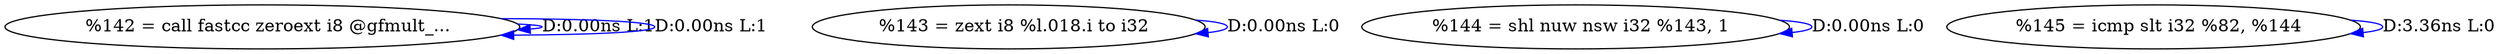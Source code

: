 digraph {
Node0x341e0c0[label="  %142 = call fastcc zeroext i8 @gfmult_..."];
Node0x341e0c0 -> Node0x341e0c0[label="D:0.00ns L:1",color=blue];
Node0x341e0c0 -> Node0x341e0c0[label="D:0.00ns L:1",color=blue];
Node0x341e1a0[label="  %143 = zext i8 %l.018.i to i32"];
Node0x341e1a0 -> Node0x341e1a0[label="D:0.00ns L:0",color=blue];
Node0x341e280[label="  %144 = shl nuw nsw i32 %143, 1"];
Node0x341e280 -> Node0x341e280[label="D:0.00ns L:0",color=blue];
Node0x341e360[label="  %145 = icmp slt i32 %82, %144"];
Node0x341e360 -> Node0x341e360[label="D:3.36ns L:0",color=blue];
}
